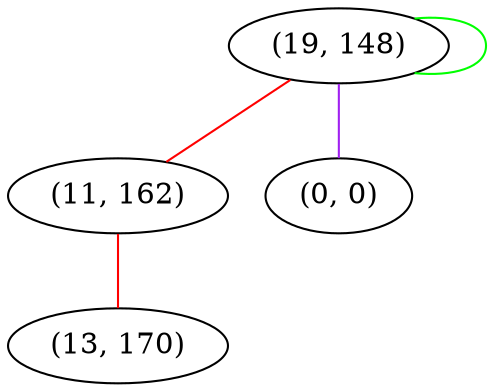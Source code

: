 graph "" {
"(19, 148)";
"(11, 162)";
"(0, 0)";
"(13, 170)";
"(19, 148)" -- "(11, 162)"  [color=red, key=0, weight=1];
"(19, 148)" -- "(0, 0)"  [color=purple, key=0, weight=4];
"(19, 148)" -- "(19, 148)"  [color=green, key=0, weight=2];
"(11, 162)" -- "(13, 170)"  [color=red, key=0, weight=1];
}
